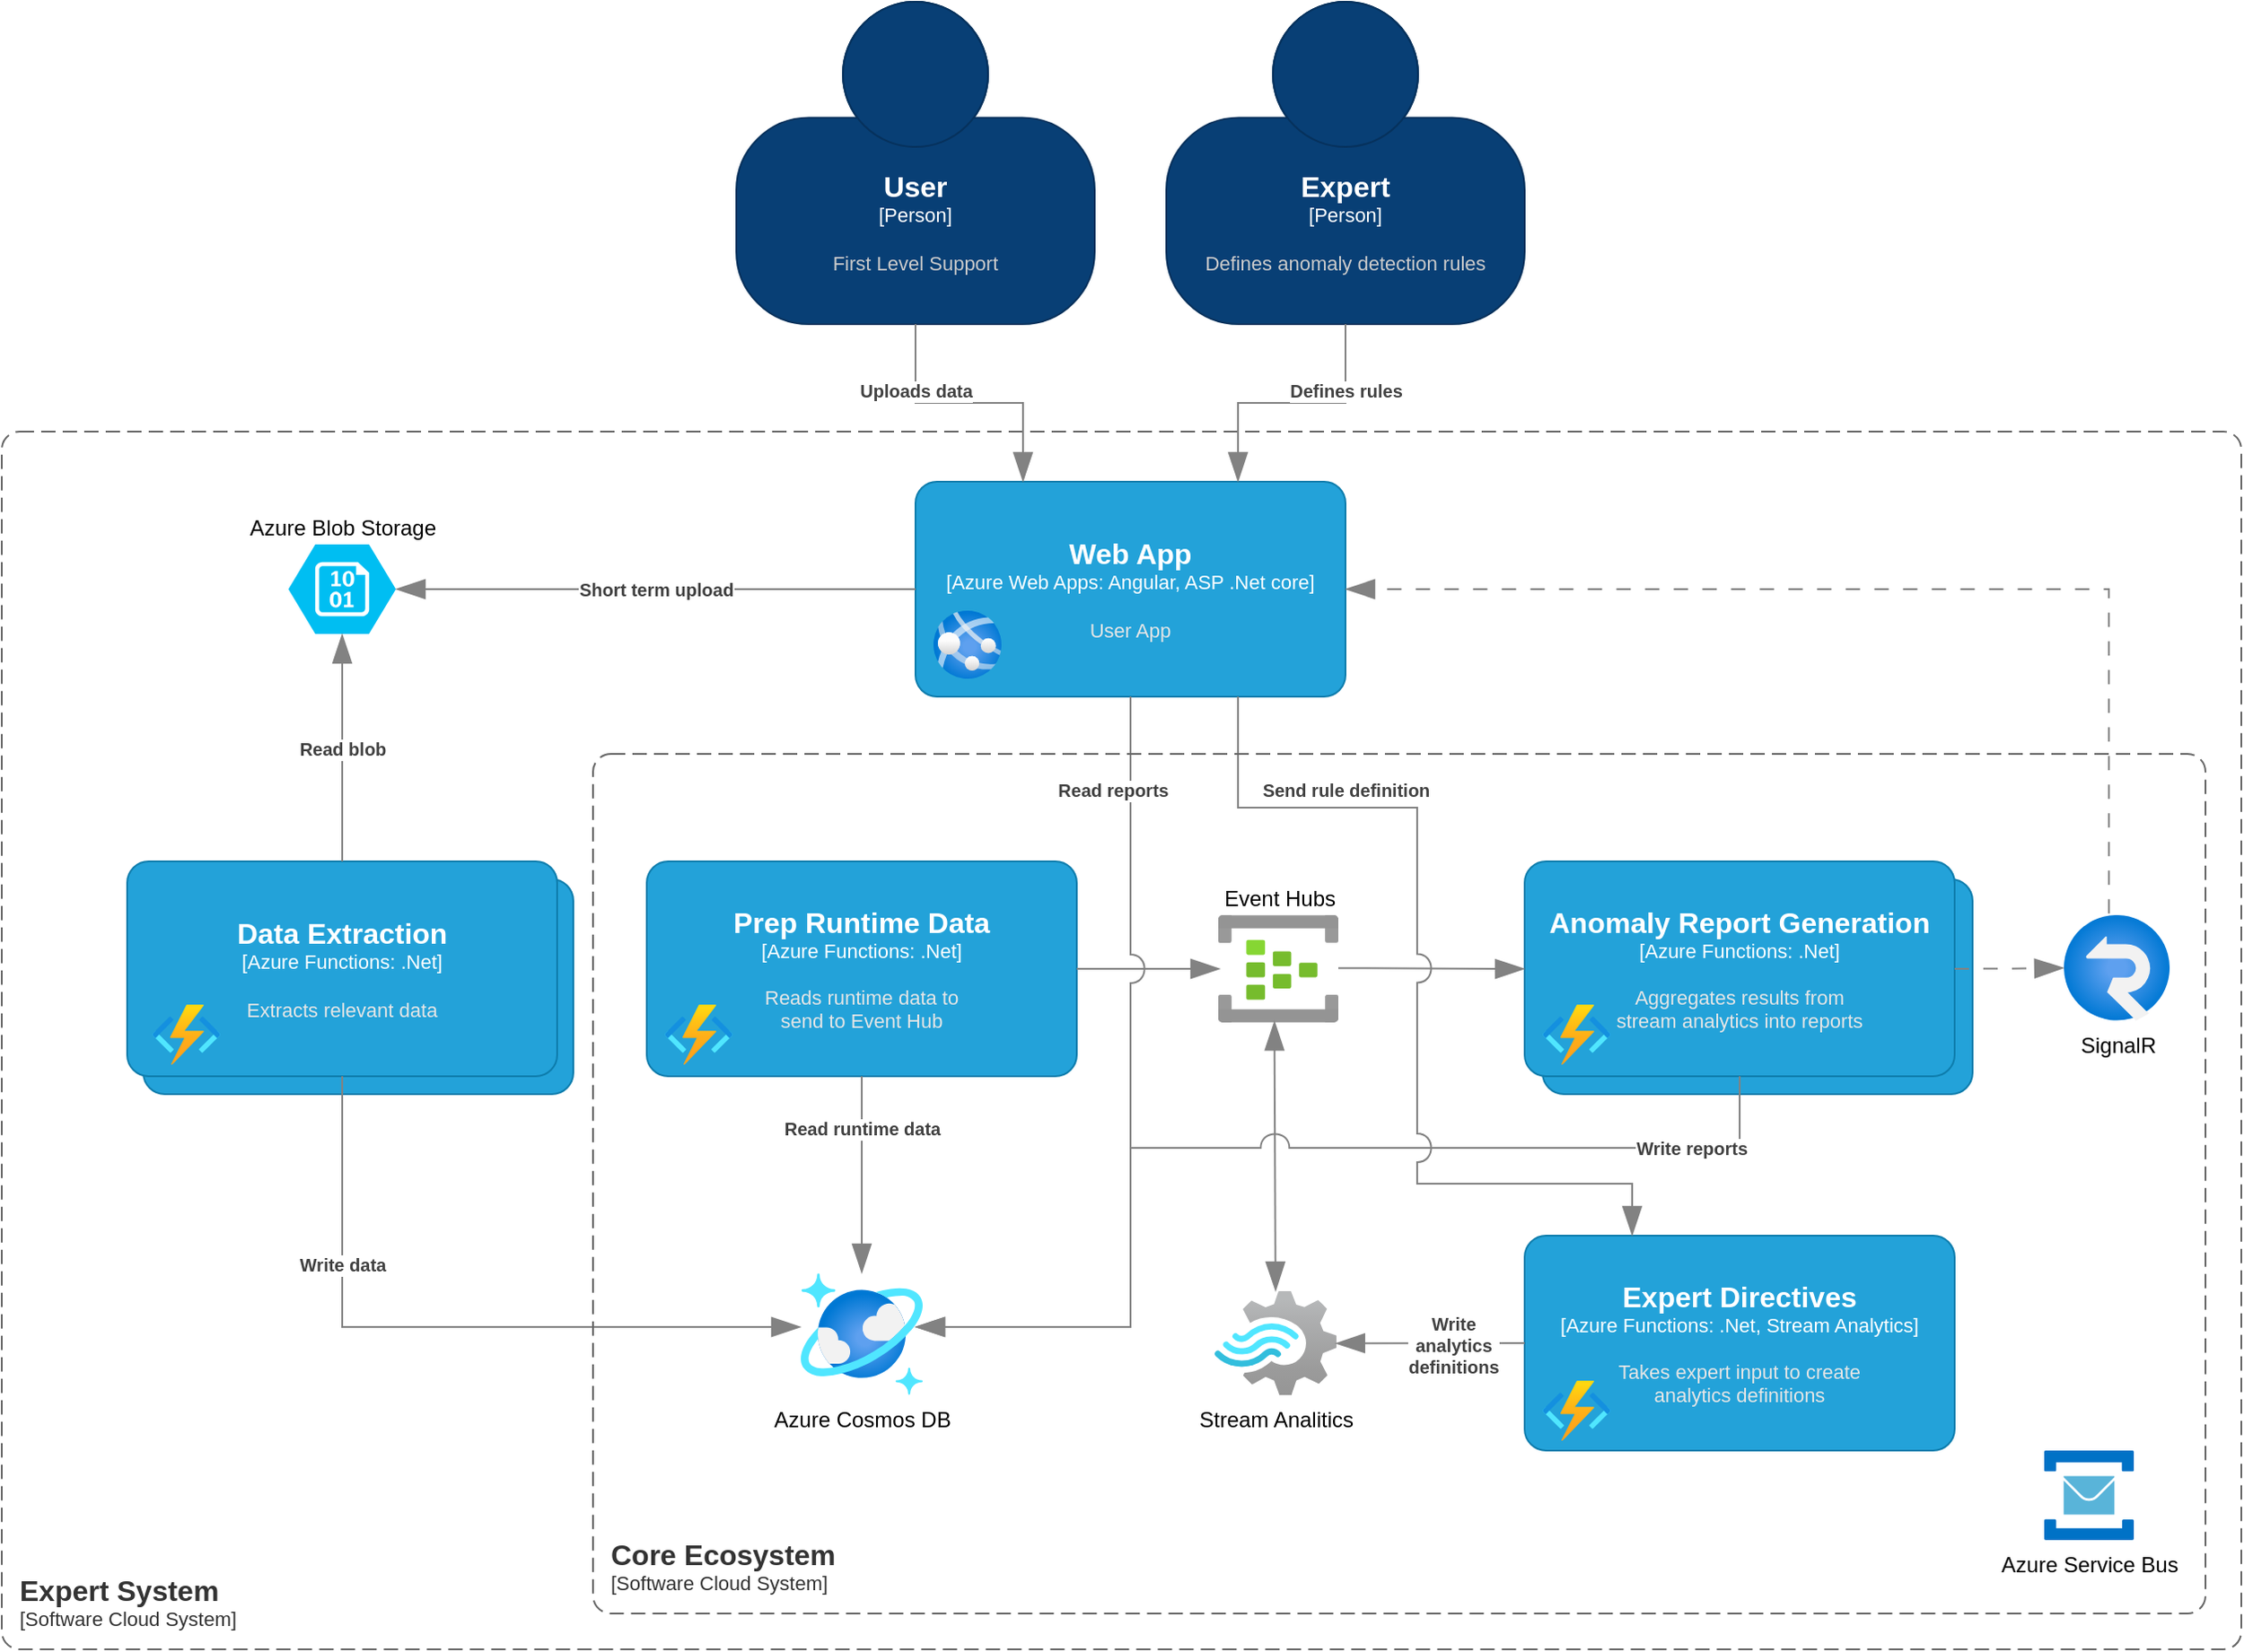 <mxfile version="23.1.6" type="device">
  <diagram name="Page-1" id="mgmL-IOKVbtnDFIfSmR3">
    <mxGraphModel dx="1907" dy="1064" grid="1" gridSize="10" guides="1" tooltips="1" connect="1" arrows="1" fold="1" page="1" pageScale="1" pageWidth="827" pageHeight="1169" math="0" shadow="0">
      <root>
        <mxCell id="0" />
        <mxCell id="1" parent="0" />
        <object placeholders="1" c4Name="Data Extraction" c4Type="Azure Functions" c4Technology=".Net" c4Description="Extracts relevant data" label="&lt;font style=&quot;font-size: 16px&quot;&gt;&lt;b&gt;%c4Name%&lt;/b&gt;&lt;/font&gt;&lt;div&gt;[%c4Type%: %c4Technology%]&lt;/div&gt;&lt;br&gt;&lt;div&gt;&lt;font style=&quot;font-size: 11px&quot;&gt;&lt;font color=&quot;#E6E6E6&quot;&gt;%c4Description%&lt;/font&gt;&lt;/div&gt;" id="JOfeagl1rHPmRryH0L0y-16">
          <mxCell style="rounded=1;whiteSpace=wrap;html=1;fontSize=11;labelBackgroundColor=none;fillColor=#23A2D9;fontColor=#ffffff;align=center;arcSize=10;strokeColor=#0E7DAD;metaEdit=1;resizable=0;points=[[0.25,0,0],[0.5,0,0],[0.75,0,0],[1,0.25,0],[1,0.5,0],[1,0.75,0],[0.75,1,0],[0.5,1,0],[0.25,1,0],[0,0.75,0],[0,0.5,0],[0,0.25,0]];" vertex="1" parent="1">
            <mxGeometry x="1060" y="550" width="240" height="120" as="geometry" />
          </mxCell>
        </object>
        <object placeholders="1" c4Name="Data Extraction" c4Type="Azure Functions" c4Technology=".Net" c4Description="Extracts relevant data" label="&lt;font style=&quot;font-size: 16px&quot;&gt;&lt;b&gt;%c4Name%&lt;/b&gt;&lt;/font&gt;&lt;div&gt;[%c4Type%: %c4Technology%]&lt;/div&gt;&lt;br&gt;&lt;div&gt;&lt;font style=&quot;font-size: 11px&quot;&gt;&lt;font color=&quot;#E6E6E6&quot;&gt;%c4Description%&lt;/font&gt;&lt;/div&gt;" id="JOfeagl1rHPmRryH0L0y-7">
          <mxCell style="rounded=1;whiteSpace=wrap;html=1;fontSize=11;labelBackgroundColor=none;fillColor=#23A2D9;fontColor=#ffffff;align=center;arcSize=10;strokeColor=#0E7DAD;metaEdit=1;resizable=0;points=[[0.25,0,0],[0.5,0,0],[0.75,0,0],[1,0.25,0],[1,0.5,0],[1,0.75,0],[0.75,1,0],[0.5,1,0],[0.25,1,0],[0,0.75,0],[0,0.5,0],[0,0.25,0]];" vertex="1" parent="1">
            <mxGeometry x="279" y="550" width="240" height="120" as="geometry" />
          </mxCell>
        </object>
        <object placeholders="1" c4Name="Data Extraction" c4Type="Azure Functions" c4Technology=".Net" c4Description="Extracts relevant data" label="&lt;font style=&quot;font-size: 16px&quot;&gt;&lt;b&gt;%c4Name%&lt;/b&gt;&lt;/font&gt;&lt;div&gt;[%c4Type%: %c4Technology%]&lt;/div&gt;&lt;br&gt;&lt;div&gt;&lt;font style=&quot;font-size: 11px&quot;&gt;&lt;font color=&quot;#E6E6E6&quot;&gt;%c4Description%&lt;/font&gt;&lt;/div&gt;" id="JOfeagl1rHPmRryH0L0y-1">
          <mxCell style="rounded=1;whiteSpace=wrap;html=1;fontSize=11;labelBackgroundColor=none;fillColor=#23A2D9;fontColor=#ffffff;align=center;arcSize=10;strokeColor=#0E7DAD;metaEdit=1;resizable=0;points=[[0.25,0,0],[0.5,0,0],[0.75,0,0],[1,0.25,0],[1,0.5,0],[1,0.75,0],[0.75,1,0],[0.5,1,0],[0.25,1,0],[0,0.75,0],[0,0.5,0],[0,0.25,0]];" vertex="1" parent="1">
            <mxGeometry x="270" y="540" width="240" height="120" as="geometry" />
          </mxCell>
        </object>
        <object placeholders="1" c4Name="Expert System" c4Type="SystemScopeBoundary" c4Application="Software Cloud System" label="&lt;font style=&quot;font-size: 16px&quot;&gt;&lt;b&gt;&lt;div style=&quot;text-align: left&quot;&gt;%c4Name%&lt;/div&gt;&lt;/b&gt;&lt;/font&gt;&lt;div style=&quot;text-align: left&quot;&gt;[%c4Application%]&lt;/div&gt;" id="JOfeagl1rHPmRryH0L0y-2">
          <mxCell style="rounded=1;fontSize=11;whiteSpace=wrap;html=1;dashed=1;arcSize=20;fillColor=none;strokeColor=#666666;fontColor=#333333;labelBackgroundColor=none;align=left;verticalAlign=bottom;labelBorderColor=none;spacingTop=0;spacing=10;dashPattern=8 4;metaEdit=1;rotatable=0;perimeter=rectanglePerimeter;noLabel=0;labelPadding=0;allowArrows=0;connectable=0;expand=0;recursiveResize=0;editable=1;pointerEvents=0;absoluteArcSize=1;points=[[0.25,0,0],[0.5,0,0],[0.75,0,0],[1,0.25,0],[1,0.5,0],[1,0.75,0],[0.75,1,0],[0.5,1,0],[0.25,1,0],[0,0.75,0],[0,0.5,0],[0,0.25,0]];" vertex="1" parent="1">
            <mxGeometry x="200" y="300" width="1250" height="680" as="geometry" />
          </mxCell>
        </object>
        <mxCell id="JOfeagl1rHPmRryH0L0y-3" value="Azure Cosmos DB" style="image;aspect=fixed;html=1;points=[];align=center;fontSize=12;image=img/lib/azure2/databases/Azure_Cosmos_DB.svg;" vertex="1" parent="1">
          <mxGeometry x="646" y="770" width="68" height="68" as="geometry" />
        </mxCell>
        <mxCell id="JOfeagl1rHPmRryH0L0y-4" value="Azure Blob Storage" style="verticalLabelPosition=top;html=1;verticalAlign=bottom;align=center;strokeColor=none;fillColor=#00BEF2;shape=mxgraph.azure.storage_blob;labelPosition=center;" vertex="1" parent="1">
          <mxGeometry x="360" y="363" width="60" height="50" as="geometry" />
        </mxCell>
        <object placeholders="1" c4Name="User" c4Type="Person" c4Description="First Level Support" label="&lt;font style=&quot;font-size: 16px&quot;&gt;&lt;b&gt;%c4Name%&lt;/b&gt;&lt;/font&gt;&lt;div&gt;[%c4Type%]&lt;/div&gt;&lt;br&gt;&lt;div&gt;&lt;font style=&quot;font-size: 11px&quot;&gt;&lt;font color=&quot;#cccccc&quot;&gt;%c4Description%&lt;/font&gt;&lt;/div&gt;" id="JOfeagl1rHPmRryH0L0y-5">
          <mxCell style="html=1;fontSize=11;dashed=0;whiteSpace=wrap;fillColor=#083F75;strokeColor=#06315C;fontColor=#ffffff;shape=mxgraph.c4.person2;align=center;metaEdit=1;points=[[0.5,0,0],[1,0.5,0],[1,0.75,0],[0.75,1,0],[0.5,1,0],[0.25,1,0],[0,0.75,0],[0,0.5,0]];resizable=0;" vertex="1" parent="1">
            <mxGeometry x="610" y="60" width="200" height="180" as="geometry" />
          </mxCell>
        </object>
        <object placeholders="1" c4Name="Web App" c4Type="Azure Web Apps" c4Technology="Angular, ASP .Net core" c4Description="User App" label="&lt;font style=&quot;font-size: 16px&quot;&gt;&lt;b&gt;%c4Name%&lt;/b&gt;&lt;/font&gt;&lt;div&gt;[%c4Type%: %c4Technology%]&lt;/div&gt;&lt;br&gt;&lt;div&gt;&lt;font style=&quot;font-size: 11px&quot;&gt;&lt;font color=&quot;#E6E6E6&quot;&gt;%c4Description%&lt;/font&gt;&lt;/div&gt;" id="JOfeagl1rHPmRryH0L0y-6">
          <mxCell style="rounded=1;whiteSpace=wrap;html=1;fontSize=11;labelBackgroundColor=none;fillColor=#23A2D9;fontColor=#ffffff;align=center;arcSize=10;strokeColor=#0E7DAD;metaEdit=1;resizable=0;points=[[0.25,0,0],[0.5,0,0],[0.75,0,0],[1,0.25,0],[1,0.5,0],[1,0.75,0],[0.75,1,0],[0.5,1,0],[0.25,1,0],[0,0.75,0],[0,0.5,0],[0,0.25,0]];" vertex="1" parent="1">
            <mxGeometry x="710" y="328" width="240" height="120" as="geometry" />
          </mxCell>
        </object>
        <mxCell id="JOfeagl1rHPmRryH0L0y-8" value="Event Hubs" style="image;aspect=fixed;html=1;points=[];align=center;fontSize=12;image=img/lib/azure2/analytics/Event_Hubs.svg;labelPosition=center;verticalLabelPosition=top;verticalAlign=bottom;" vertex="1" parent="1">
          <mxGeometry x="879" y="570" width="67" height="60" as="geometry" />
        </mxCell>
        <mxCell id="JOfeagl1rHPmRryH0L0y-10" value="Stream Analitics" style="image;aspect=fixed;html=1;points=[];align=center;fontSize=12;image=img/lib/azure2/iot/Stream_Analytics_Jobs.svg;" vertex="1" parent="1">
          <mxGeometry x="877" y="780" width="68" height="58.0" as="geometry" />
        </mxCell>
        <object placeholders="1" c4Name="Anomaly Report Generation" c4Type="Azure Functions" c4Technology=".Net" c4Description="Aggregates results from&#xa;stream analytics into reports" label="&lt;font style=&quot;font-size: 16px&quot;&gt;&lt;b&gt;%c4Name%&lt;/b&gt;&lt;/font&gt;&lt;div&gt;[%c4Type%: %c4Technology%]&lt;/div&gt;&lt;br&gt;&lt;div&gt;&lt;font style=&quot;font-size: 11px&quot;&gt;&lt;font color=&quot;#E6E6E6&quot;&gt;%c4Description%&lt;/font&gt;&lt;/div&gt;" id="JOfeagl1rHPmRryH0L0y-11">
          <mxCell style="rounded=1;whiteSpace=wrap;html=1;fontSize=11;labelBackgroundColor=none;fillColor=#23A2D9;fontColor=#ffffff;align=center;arcSize=10;strokeColor=#0E7DAD;metaEdit=1;resizable=0;points=[[0.25,0,0],[0.5,0,0],[0.75,0,0],[1,0.25,0],[1,0.5,0],[1,0.75,0],[0.75,1,0],[0.5,1,0],[0.25,1,0],[0,0.75,0],[0,0.5,0],[0,0.25,0]];" vertex="1" parent="1">
            <mxGeometry x="1050" y="540" width="240" height="120" as="geometry" />
          </mxCell>
        </object>
        <mxCell id="JOfeagl1rHPmRryH0L0y-12" value="" style="image;aspect=fixed;html=1;points=[];align=center;fontSize=12;image=img/lib/azure2/compute/Function_Apps.svg;" vertex="1" parent="1">
          <mxGeometry x="284" y="620" width="38" height="33.53" as="geometry" />
        </mxCell>
        <mxCell id="JOfeagl1rHPmRryH0L0y-13" value="" style="image;aspect=fixed;html=1;points=[];align=center;fontSize=12;image=img/lib/azure2/compute/Function_Apps.svg;" vertex="1" parent="1">
          <mxGeometry x="1060" y="620" width="38" height="33.53" as="geometry" />
        </mxCell>
        <mxCell id="JOfeagl1rHPmRryH0L0y-15" value="" style="image;aspect=fixed;html=1;points=[];align=center;fontSize=12;image=img/lib/azure2/app_services/App_Services.svg;" vertex="1" parent="1">
          <mxGeometry x="720" y="400" width="38" height="38" as="geometry" />
        </mxCell>
        <mxCell id="JOfeagl1rHPmRryH0L0y-17" value="SignalR" style="image;aspect=fixed;html=1;points=[];align=center;fontSize=12;image=img/lib/azure2/web/SignalR.svg;" vertex="1" parent="1">
          <mxGeometry x="1351" y="570" width="59" height="59" as="geometry" />
        </mxCell>
        <object placeholders="1" c4Type="Relationship" c4Description="Uploads data" label="&lt;div style=&quot;text-align: left&quot;&gt;&lt;div style=&quot;text-align: center&quot;&gt;&lt;b&gt;%c4Description%&lt;/b&gt;&lt;/div&gt;" id="JOfeagl1rHPmRryH0L0y-18">
          <mxCell style="endArrow=blockThin;html=1;fontSize=10;fontColor=#404040;strokeWidth=1;endFill=1;strokeColor=#828282;elbow=vertical;metaEdit=1;endSize=14;startSize=14;jumpStyle=arc;jumpSize=16;rounded=0;edgeStyle=orthogonalEdgeStyle;exitX=0.5;exitY=1;exitDx=0;exitDy=0;exitPerimeter=0;entryX=0.25;entryY=0;entryDx=0;entryDy=0;entryPerimeter=0;" edge="1" parent="1" source="JOfeagl1rHPmRryH0L0y-5" target="JOfeagl1rHPmRryH0L0y-6">
            <mxGeometry x="-0.503" width="240" relative="1" as="geometry">
              <mxPoint x="770" y="510" as="sourcePoint" />
              <mxPoint x="864" y="330" as="targetPoint" />
              <mxPoint as="offset" />
            </mxGeometry>
          </mxCell>
        </object>
        <mxCell id="JOfeagl1rHPmRryH0L0y-19" value="Azure Service Bus" style="image;sketch=0;aspect=fixed;html=1;points=[];align=center;fontSize=12;image=img/lib/mscae/Service_Bus.svg;" vertex="1" parent="1">
          <mxGeometry x="1340" y="869" width="50" height="50" as="geometry" />
        </mxCell>
        <object placeholders="1" c4Type="Relationship" id="JOfeagl1rHPmRryH0L0y-20">
          <mxCell style="endArrow=blockThin;html=1;fontSize=10;fontColor=#404040;strokeWidth=1;endFill=1;strokeColor=#828282;elbow=vertical;metaEdit=1;endSize=14;startSize=14;jumpStyle=arc;jumpSize=16;rounded=0;edgeStyle=orthogonalEdgeStyle;entryX=1;entryY=0.5;entryDx=0;entryDy=0;entryPerimeter=0;dashed=1;dashPattern=8 8;exitX=0.426;exitY=-0.015;exitDx=0;exitDy=0;exitPerimeter=0;" edge="1" parent="1" source="JOfeagl1rHPmRryH0L0y-17" target="JOfeagl1rHPmRryH0L0y-6">
            <mxGeometry width="240" relative="1" as="geometry">
              <mxPoint x="1350" y="501" as="sourcePoint" />
              <mxPoint x="920" y="570" as="targetPoint" />
            </mxGeometry>
          </mxCell>
        </object>
        <object placeholders="1" c4Name="Expert Directives" c4Type="Azure Functions" c4Technology=".Net, Stream Analytics" c4Description="Takes expert input to create&#xa;analytics definitions" label="&lt;font style=&quot;font-size: 16px&quot;&gt;&lt;b&gt;%c4Name%&lt;/b&gt;&lt;/font&gt;&lt;div&gt;[%c4Type%: %c4Technology%]&lt;/div&gt;&lt;br&gt;&lt;div&gt;&lt;font style=&quot;font-size: 11px&quot;&gt;&lt;font color=&quot;#E6E6E6&quot;&gt;%c4Description%&lt;/font&gt;&lt;/div&gt;" id="JOfeagl1rHPmRryH0L0y-22">
          <mxCell style="rounded=1;whiteSpace=wrap;html=1;fontSize=11;labelBackgroundColor=none;fillColor=#23A2D9;fontColor=#ffffff;align=center;arcSize=10;strokeColor=#0E7DAD;metaEdit=1;resizable=0;points=[[0.25,0,0],[0.5,0,0],[0.75,0,0],[1,0.25,0],[1,0.5,0],[1,0.75,0],[0.75,1,0],[0.5,1,0],[0.25,1,0],[0,0.75,0],[0,0.5,0],[0,0.25,0]];" vertex="1" parent="1">
            <mxGeometry x="1050" y="749" width="240" height="120" as="geometry" />
          </mxCell>
        </object>
        <object placeholders="1" c4Type="Relationship" c4Description="Short term upload" label="&lt;div style=&quot;text-align: left&quot;&gt;&lt;div style=&quot;text-align: center&quot;&gt;&lt;b&gt;%c4Description%&lt;/b&gt;&lt;/div&gt;" id="JOfeagl1rHPmRryH0L0y-23">
          <mxCell style="endArrow=blockThin;html=1;fontSize=10;fontColor=#404040;strokeWidth=1;endFill=1;strokeColor=#828282;elbow=vertical;metaEdit=1;endSize=14;startSize=14;jumpStyle=arc;jumpSize=16;rounded=0;edgeStyle=orthogonalEdgeStyle;exitX=0;exitY=0.5;exitDx=0;exitDy=0;exitPerimeter=0;entryX=1;entryY=0.5;entryDx=0;entryDy=0;entryPerimeter=0;" edge="1" parent="1" source="JOfeagl1rHPmRryH0L0y-6" target="JOfeagl1rHPmRryH0L0y-4">
            <mxGeometry width="240" relative="1" as="geometry">
              <mxPoint x="690" y="500" as="sourcePoint" />
              <mxPoint x="800" y="700" as="targetPoint" />
            </mxGeometry>
          </mxCell>
        </object>
        <object placeholders="1" c4Name="Prep Runtime Data" c4Type="Azure Functions" c4Technology=".Net" c4Description="Reads runtime data to&#xa;send to Event Hub" label="&lt;font style=&quot;font-size: 16px&quot;&gt;&lt;b&gt;%c4Name%&lt;/b&gt;&lt;/font&gt;&lt;div&gt;[%c4Type%: %c4Technology%]&lt;/div&gt;&lt;br&gt;&lt;div&gt;&lt;font style=&quot;font-size: 11px&quot;&gt;&lt;font color=&quot;#E6E6E6&quot;&gt;%c4Description%&lt;/font&gt;&lt;/div&gt;" id="JOfeagl1rHPmRryH0L0y-24">
          <mxCell style="rounded=1;whiteSpace=wrap;html=1;fontSize=11;labelBackgroundColor=none;fillColor=#23A2D9;fontColor=#ffffff;align=center;arcSize=10;strokeColor=#0E7DAD;metaEdit=1;resizable=0;points=[[0.25,0,0],[0.5,0,0],[0.75,0,0],[1,0.25,0],[1,0.5,0],[1,0.75,0],[0.75,1,0],[0.5,1,0],[0.25,1,0],[0,0.75,0],[0,0.5,0],[0,0.25,0]];" vertex="1" parent="1">
            <mxGeometry x="560" y="540" width="240" height="120" as="geometry" />
          </mxCell>
        </object>
        <object placeholders="1" c4Type="Relationship" id="JOfeagl1rHPmRryH0L0y-25">
          <mxCell style="endArrow=blockThin;html=1;fontSize=10;fontColor=#404040;strokeWidth=1;endFill=1;strokeColor=#828282;elbow=vertical;metaEdit=1;endSize=14;startSize=14;jumpStyle=arc;jumpSize=16;rounded=0;edgeStyle=orthogonalEdgeStyle;" edge="1" parent="1" source="JOfeagl1rHPmRryH0L0y-24">
            <mxGeometry width="240" relative="1" as="geometry">
              <mxPoint x="680" y="760" as="sourcePoint" />
              <mxPoint x="880" y="600" as="targetPoint" />
            </mxGeometry>
          </mxCell>
        </object>
        <object placeholders="1" c4Type="Relationship" c4Description="Read blob" label="&lt;div style=&quot;text-align: left&quot;&gt;&lt;div style=&quot;text-align: center&quot;&gt;&lt;b&gt;%c4Description%&lt;/b&gt;&lt;/div&gt;" id="JOfeagl1rHPmRryH0L0y-26">
          <mxCell style="endArrow=blockThin;html=1;fontSize=10;fontColor=#404040;strokeWidth=1;endFill=1;strokeColor=#828282;elbow=vertical;metaEdit=1;endSize=14;startSize=14;jumpStyle=arc;jumpSize=16;rounded=0;edgeStyle=orthogonalEdgeStyle;exitX=0.5;exitY=0;exitDx=0;exitDy=0;exitPerimeter=0;" edge="1" parent="1" source="JOfeagl1rHPmRryH0L0y-1" target="JOfeagl1rHPmRryH0L0y-4">
            <mxGeometry width="240" relative="1" as="geometry">
              <mxPoint x="390" y="510" as="sourcePoint" />
              <mxPoint x="390" y="450" as="targetPoint" />
            </mxGeometry>
          </mxCell>
        </object>
        <object placeholders="1" c4Type="Relationship" c4Description="Write data" label="&lt;div style=&quot;text-align: left&quot;&gt;&lt;div style=&quot;text-align: center&quot;&gt;&lt;b&gt;%c4Description%&lt;/b&gt;&lt;/div&gt;" id="JOfeagl1rHPmRryH0L0y-27">
          <mxCell style="endArrow=blockThin;html=1;fontSize=10;fontColor=#404040;strokeWidth=1;endFill=1;strokeColor=#828282;elbow=vertical;metaEdit=1;endSize=14;startSize=14;jumpStyle=arc;jumpSize=16;rounded=0;edgeStyle=orthogonalEdgeStyle;exitX=0.5;exitY=1;exitDx=0;exitDy=0;exitPerimeter=0;" edge="1" parent="1" source="JOfeagl1rHPmRryH0L0y-1" target="JOfeagl1rHPmRryH0L0y-3">
            <mxGeometry x="-0.47" width="240" relative="1" as="geometry">
              <mxPoint x="400" y="550" as="sourcePoint" />
              <mxPoint x="510" y="800" as="targetPoint" />
              <Array as="points">
                <mxPoint x="390" y="800" />
              </Array>
              <mxPoint as="offset" />
            </mxGeometry>
          </mxCell>
        </object>
        <object placeholders="1" c4Type="Relationship" id="JOfeagl1rHPmRryH0L0y-29">
          <mxCell style="endArrow=blockThin;html=1;fontSize=10;fontColor=#404040;strokeWidth=1;endFill=1;strokeColor=#828282;elbow=vertical;metaEdit=1;endSize=14;startSize=14;jumpStyle=arc;jumpSize=16;rounded=0;edgeStyle=orthogonalEdgeStyle;exitX=0.468;exitY=0.986;exitDx=0;exitDy=0;exitPerimeter=0;startArrow=blockThin;startFill=1;" edge="1" parent="1" source="JOfeagl1rHPmRryH0L0y-8" target="JOfeagl1rHPmRryH0L0y-10">
            <mxGeometry width="240" relative="1" as="geometry">
              <mxPoint x="910" y="690" as="sourcePoint" />
              <mxPoint x="890" y="610" as="targetPoint" />
            </mxGeometry>
          </mxCell>
        </object>
        <object placeholders="1" c4Type="Relationship" id="JOfeagl1rHPmRryH0L0y-31">
          <mxCell style="endArrow=blockThin;html=1;fontSize=10;fontColor=#404040;strokeWidth=1;endFill=1;strokeColor=#828282;elbow=vertical;metaEdit=1;endSize=14;startSize=14;jumpStyle=arc;jumpSize=16;rounded=0;edgeStyle=orthogonalEdgeStyle;" edge="1" parent="1">
            <mxGeometry width="240" relative="1" as="geometry">
              <mxPoint x="946" y="599.58" as="sourcePoint" />
              <mxPoint x="1050" y="600" as="targetPoint" />
            </mxGeometry>
          </mxCell>
        </object>
        <object placeholders="1" c4Type="Relationship" c4Description="Read runtime data" label="&lt;div style=&quot;text-align: left&quot;&gt;&lt;div style=&quot;text-align: center&quot;&gt;&lt;b&gt;%c4Description%&lt;/b&gt;&lt;/div&gt;" id="JOfeagl1rHPmRryH0L0y-33">
          <mxCell style="endArrow=blockThin;html=1;fontSize=10;fontColor=#404040;strokeWidth=1;endFill=1;strokeColor=#828282;elbow=vertical;metaEdit=1;endSize=14;startSize=14;jumpStyle=arc;jumpSize=16;rounded=0;edgeStyle=orthogonalEdgeStyle;exitX=0.5;exitY=1;exitDx=0;exitDy=0;exitPerimeter=0;" edge="1" parent="1" source="JOfeagl1rHPmRryH0L0y-24" target="JOfeagl1rHPmRryH0L0y-3">
            <mxGeometry x="-0.47" width="240" relative="1" as="geometry">
              <mxPoint x="600" y="680" as="sourcePoint" />
              <mxPoint x="590" y="840" as="targetPoint" />
              <Array as="points">
                <mxPoint x="680" y="800" />
              </Array>
              <mxPoint as="offset" />
            </mxGeometry>
          </mxCell>
        </object>
        <object placeholders="1" c4Type="Relationship" id="JOfeagl1rHPmRryH0L0y-34">
          <mxCell style="endArrow=blockThin;html=1;fontSize=10;fontColor=#404040;strokeWidth=1;endFill=1;strokeColor=#828282;elbow=vertical;metaEdit=1;endSize=14;startSize=14;jumpStyle=arc;jumpSize=16;rounded=0;edgeStyle=orthogonalEdgeStyle;entryX=0;entryY=0.5;entryDx=0;entryDy=0;entryPerimeter=0;dashed=1;dashPattern=8 8;exitX=1;exitY=0.5;exitDx=0;exitDy=0;exitPerimeter=0;" edge="1" parent="1" source="JOfeagl1rHPmRryH0L0y-11" target="JOfeagl1rHPmRryH0L0y-17">
            <mxGeometry width="240" relative="1" as="geometry">
              <mxPoint x="1379" y="575" as="sourcePoint" />
              <mxPoint x="1014" y="398" as="targetPoint" />
            </mxGeometry>
          </mxCell>
        </object>
        <object placeholders="1" c4Type="Relationship" c4Description="Read reports" label="&lt;div style=&quot;text-align: left&quot;&gt;&lt;div style=&quot;text-align: center&quot;&gt;&lt;b&gt;%c4Description%&lt;/b&gt;&lt;/div&gt;" id="JOfeagl1rHPmRryH0L0y-35">
          <mxCell style="endArrow=blockThin;html=1;fontSize=10;fontColor=#404040;strokeWidth=1;endFill=1;strokeColor=#828282;elbow=vertical;metaEdit=1;endSize=14;startSize=14;jumpStyle=arc;jumpSize=16;rounded=0;edgeStyle=orthogonalEdgeStyle;exitX=0.5;exitY=1;exitDx=0;exitDy=0;exitPerimeter=0;" edge="1" parent="1" source="JOfeagl1rHPmRryH0L0y-6">
            <mxGeometry x="-0.78" y="-10" width="240" relative="1" as="geometry">
              <mxPoint x="705.99" y="448" as="sourcePoint" />
              <mxPoint x="710" y="800" as="targetPoint" />
              <Array as="points">
                <mxPoint x="830" y="800" />
              </Array>
              <mxPoint as="offset" />
            </mxGeometry>
          </mxCell>
        </object>
        <object placeholders="1" c4Type="Relationship" c4Description="Write reports" label="&lt;div style=&quot;text-align: left&quot;&gt;&lt;div style=&quot;text-align: center&quot;&gt;&lt;b&gt;%c4Description%&lt;/b&gt;&lt;/div&gt;" id="JOfeagl1rHPmRryH0L0y-36">
          <mxCell style="endArrow=blockThin;html=1;fontSize=10;fontColor=#404040;strokeWidth=1;endFill=1;strokeColor=#828282;elbow=vertical;metaEdit=1;endSize=14;startSize=14;jumpStyle=arc;jumpSize=16;rounded=0;edgeStyle=orthogonalEdgeStyle;exitX=0.5;exitY=1;exitDx=0;exitDy=0;exitPerimeter=0;entryX=0.941;entryY=0.441;entryDx=0;entryDy=0;entryPerimeter=0;" edge="1" parent="1" source="JOfeagl1rHPmRryH0L0y-11" target="JOfeagl1rHPmRryH0L0y-3">
            <mxGeometry x="-0.777" width="240" relative="1" as="geometry">
              <mxPoint x="840" y="458" as="sourcePoint" />
              <mxPoint x="730" y="800" as="targetPoint" />
              <Array as="points">
                <mxPoint x="1170" y="700" />
                <mxPoint x="830" y="700" />
                <mxPoint x="830" y="800" />
              </Array>
              <mxPoint as="offset" />
            </mxGeometry>
          </mxCell>
        </object>
        <object placeholders="1" c4Type="Relationship" c4Description="Write&#xa;analytics&#xa;definitions" label="&lt;div style=&quot;text-align: left&quot;&gt;&lt;div style=&quot;text-align: center&quot;&gt;&lt;b&gt;%c4Description%&lt;/b&gt;&lt;/div&gt;" id="JOfeagl1rHPmRryH0L0y-38">
          <mxCell style="endArrow=blockThin;html=1;fontSize=10;fontColor=#404040;strokeWidth=1;endFill=1;strokeColor=#828282;elbow=vertical;metaEdit=1;endSize=14;startSize=14;jumpStyle=arc;jumpSize=16;rounded=0;edgeStyle=orthogonalEdgeStyle;exitX=0;exitY=0.5;exitDx=0;exitDy=0;exitPerimeter=0;entryX=0.991;entryY=0.503;entryDx=0;entryDy=0;entryPerimeter=0;" edge="1" parent="1" source="JOfeagl1rHPmRryH0L0y-22" target="JOfeagl1rHPmRryH0L0y-10">
            <mxGeometry x="-0.244" y="1" width="240" relative="1" as="geometry">
              <mxPoint x="810" y="920" as="sourcePoint" />
              <mxPoint x="880" y="980" as="targetPoint" />
              <mxPoint as="offset" />
            </mxGeometry>
          </mxCell>
        </object>
        <object placeholders="1" c4Name="Expert" c4Type="Person" c4Description="Defines anomaly detection rules" label="&lt;font style=&quot;font-size: 16px&quot;&gt;&lt;b&gt;%c4Name%&lt;/b&gt;&lt;/font&gt;&lt;div&gt;[%c4Type%]&lt;/div&gt;&lt;br&gt;&lt;div&gt;&lt;font style=&quot;font-size: 11px&quot;&gt;&lt;font color=&quot;#cccccc&quot;&gt;%c4Description%&lt;/font&gt;&lt;/div&gt;" id="JOfeagl1rHPmRryH0L0y-39">
          <mxCell style="html=1;fontSize=11;dashed=0;whiteSpace=wrap;fillColor=#083F75;strokeColor=#06315C;fontColor=#ffffff;shape=mxgraph.c4.person2;align=center;metaEdit=1;points=[[0.5,0,0],[1,0.5,0],[1,0.75,0],[0.75,1,0],[0.5,1,0],[0.25,1,0],[0,0.75,0],[0,0.5,0]];resizable=0;" vertex="1" parent="1">
            <mxGeometry x="850" y="60" width="200" height="180" as="geometry" />
          </mxCell>
        </object>
        <object placeholders="1" c4Type="Relationship" c4Description="Defines rules" label="&lt;div style=&quot;text-align: left&quot;&gt;&lt;div style=&quot;text-align: center&quot;&gt;&lt;b&gt;%c4Description%&lt;/b&gt;&lt;/div&gt;" id="JOfeagl1rHPmRryH0L0y-40">
          <mxCell style="endArrow=blockThin;html=1;fontSize=10;fontColor=#404040;strokeWidth=1;endFill=1;strokeColor=#828282;elbow=vertical;metaEdit=1;endSize=14;startSize=14;jumpStyle=arc;jumpSize=16;rounded=0;edgeStyle=orthogonalEdgeStyle;exitX=0.5;exitY=1;exitDx=0;exitDy=0;exitPerimeter=0;entryX=0.75;entryY=0;entryDx=0;entryDy=0;entryPerimeter=0;" edge="1" parent="1" source="JOfeagl1rHPmRryH0L0y-39" target="JOfeagl1rHPmRryH0L0y-6">
            <mxGeometry x="-0.503" width="240" relative="1" as="geometry">
              <mxPoint x="730" y="250" as="sourcePoint" />
              <mxPoint x="780" y="338" as="targetPoint" />
              <mxPoint as="offset" />
            </mxGeometry>
          </mxCell>
        </object>
        <object placeholders="1" c4Type="Relationship" c4Description="Send rule definition" label="&lt;div style=&quot;text-align: left&quot;&gt;&lt;div style=&quot;text-align: center&quot;&gt;&lt;b&gt;%c4Description%&lt;/b&gt;&lt;/div&gt;" id="JOfeagl1rHPmRryH0L0y-41">
          <mxCell style="endArrow=blockThin;html=1;fontSize=10;fontColor=#404040;strokeWidth=1;endFill=1;strokeColor=#828282;elbow=vertical;metaEdit=1;endSize=14;startSize=14;jumpStyle=arc;jumpSize=16;rounded=0;edgeStyle=orthogonalEdgeStyle;exitX=0.75;exitY=1;exitDx=0;exitDy=0;exitPerimeter=0;entryX=0.25;entryY=0;entryDx=0;entryDy=0;entryPerimeter=0;" edge="1" parent="1" source="JOfeagl1rHPmRryH0L0y-6" target="JOfeagl1rHPmRryH0L0y-22">
            <mxGeometry x="-0.532" y="10" width="240" relative="1" as="geometry">
              <mxPoint x="840" y="458" as="sourcePoint" />
              <mxPoint x="930" y="740" as="targetPoint" />
              <Array as="points">
                <mxPoint x="890" y="510" />
                <mxPoint x="990" y="510" />
                <mxPoint x="990" y="720" />
                <mxPoint x="1110" y="720" />
              </Array>
              <mxPoint as="offset" />
            </mxGeometry>
          </mxCell>
        </object>
        <mxCell id="JOfeagl1rHPmRryH0L0y-42" value="" style="image;aspect=fixed;html=1;points=[];align=center;fontSize=12;image=img/lib/azure2/compute/Function_Apps.svg;" vertex="1" parent="1">
          <mxGeometry x="570" y="620" width="38" height="33.53" as="geometry" />
        </mxCell>
        <mxCell id="JOfeagl1rHPmRryH0L0y-43" value="" style="image;aspect=fixed;html=1;points=[];align=center;fontSize=12;image=img/lib/azure2/compute/Function_Apps.svg;" vertex="1" parent="1">
          <mxGeometry x="1060" y="830" width="38" height="33.53" as="geometry" />
        </mxCell>
        <object placeholders="1" c4Name="Core Ecosystem" c4Type="SystemScopeBoundary" c4Application="Software Cloud System" label="&lt;font style=&quot;font-size: 16px&quot;&gt;&lt;b&gt;&lt;div style=&quot;text-align: left&quot;&gt;%c4Name%&lt;/div&gt;&lt;/b&gt;&lt;/font&gt;&lt;div style=&quot;text-align: left&quot;&gt;[%c4Application%]&lt;/div&gt;" id="JOfeagl1rHPmRryH0L0y-44">
          <mxCell style="rounded=1;fontSize=11;whiteSpace=wrap;html=1;dashed=1;arcSize=20;fillColor=none;strokeColor=#666666;fontColor=#333333;labelBackgroundColor=none;align=left;verticalAlign=bottom;labelBorderColor=none;spacingTop=0;spacing=10;dashPattern=8 4;metaEdit=1;rotatable=0;perimeter=rectanglePerimeter;noLabel=0;labelPadding=0;allowArrows=0;connectable=0;expand=0;recursiveResize=0;editable=1;pointerEvents=0;absoluteArcSize=1;points=[[0.25,0,0],[0.5,0,0],[0.75,0,0],[1,0.25,0],[1,0.5,0],[1,0.75,0],[0.75,1,0],[0.5,1,0],[0.25,1,0],[0,0.75,0],[0,0.5,0],[0,0.25,0]];" vertex="1" parent="1">
            <mxGeometry x="530" y="480" width="900" height="480" as="geometry" />
          </mxCell>
        </object>
      </root>
    </mxGraphModel>
  </diagram>
</mxfile>
